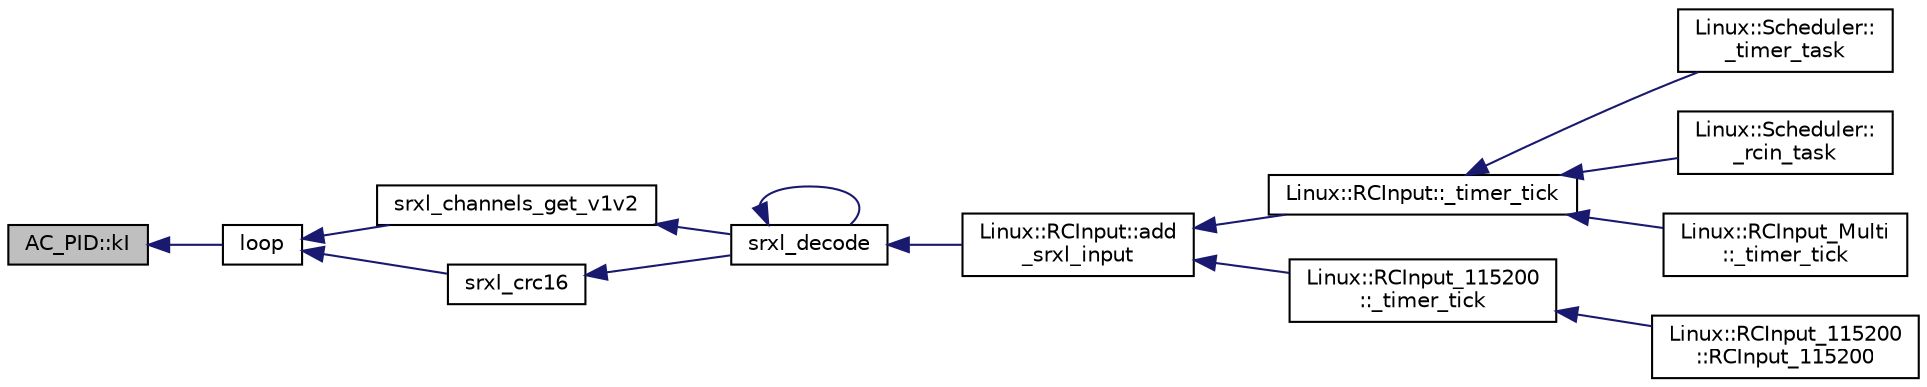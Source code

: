digraph "AC_PID::kI"
{
 // INTERACTIVE_SVG=YES
  edge [fontname="Helvetica",fontsize="10",labelfontname="Helvetica",labelfontsize="10"];
  node [fontname="Helvetica",fontsize="10",shape=record];
  rankdir="LR";
  Node1 [label="AC_PID::kI",height=0.2,width=0.4,color="black", fillcolor="grey75", style="filled", fontcolor="black"];
  Node1 -> Node2 [dir="back",color="midnightblue",fontsize="10",style="solid",fontname="Helvetica"];
  Node2 [label="loop",height=0.2,width=0.4,color="black", fillcolor="white", style="filled",URL="$AC__PID__test_8cpp.html#afe461d27b9c48d5921c00d521181f12f"];
  Node2 -> Node3 [dir="back",color="midnightblue",fontsize="10",style="solid",fontname="Helvetica"];
  Node3 [label="srxl_channels_get_v1v2",height=0.2,width=0.4,color="black", fillcolor="white", style="filled",URL="$srxl_8cpp.html#af07d9eda0484746ac9b6908c62320131"];
  Node3 -> Node4 [dir="back",color="midnightblue",fontsize="10",style="solid",fontname="Helvetica"];
  Node4 [label="srxl_decode",height=0.2,width=0.4,color="black", fillcolor="white", style="filled",URL="$srxl_8h.html#ac8ca847087c226aee045c95d3756f90c"];
  Node4 -> Node5 [dir="back",color="midnightblue",fontsize="10",style="solid",fontname="Helvetica"];
  Node5 [label="Linux::RCInput::add\l_srxl_input",height=0.2,width=0.4,color="black", fillcolor="white", style="filled",URL="$classLinux_1_1RCInput.html#a6edc4ae0ca741df8094586df888ceae1"];
  Node5 -> Node6 [dir="back",color="midnightblue",fontsize="10",style="solid",fontname="Helvetica"];
  Node6 [label="Linux::RCInput::_timer_tick",height=0.2,width=0.4,color="black", fillcolor="white", style="filled",URL="$classLinux_1_1RCInput.html#a0d5d4518e1ed51c95fe36a9d6ea7ecac"];
  Node6 -> Node7 [dir="back",color="midnightblue",fontsize="10",style="solid",fontname="Helvetica"];
  Node7 [label="Linux::Scheduler::\l_timer_task",height=0.2,width=0.4,color="black", fillcolor="white", style="filled",URL="$classLinux_1_1Scheduler.html#a78a6776a646f8e58f5f39cf2ce366608"];
  Node6 -> Node8 [dir="back",color="midnightblue",fontsize="10",style="solid",fontname="Helvetica"];
  Node8 [label="Linux::Scheduler::\l_rcin_task",height=0.2,width=0.4,color="black", fillcolor="white", style="filled",URL="$classLinux_1_1Scheduler.html#ab4423cb70540d467b8464d67ffd9c325"];
  Node6 -> Node9 [dir="back",color="midnightblue",fontsize="10",style="solid",fontname="Helvetica"];
  Node9 [label="Linux::RCInput_Multi\l::_timer_tick",height=0.2,width=0.4,color="black", fillcolor="white", style="filled",URL="$classLinux_1_1RCInput__Multi.html#a0b12cfca1c9ff9bcbf8f2818d8c1007f"];
  Node5 -> Node10 [dir="back",color="midnightblue",fontsize="10",style="solid",fontname="Helvetica"];
  Node10 [label="Linux::RCInput_115200\l::_timer_tick",height=0.2,width=0.4,color="black", fillcolor="white", style="filled",URL="$classLinux_1_1RCInput__115200.html#a9805846609a4810fdfa92a6354f7cb45"];
  Node10 -> Node11 [dir="back",color="midnightblue",fontsize="10",style="solid",fontname="Helvetica"];
  Node11 [label="Linux::RCInput_115200\l::RCInput_115200",height=0.2,width=0.4,color="black", fillcolor="white", style="filled",URL="$classLinux_1_1RCInput__115200.html#a6c0a3303198514999c718a1620df9354"];
  Node4 -> Node4 [dir="back",color="midnightblue",fontsize="10",style="solid",fontname="Helvetica"];
  Node2 -> Node12 [dir="back",color="midnightblue",fontsize="10",style="solid",fontname="Helvetica"];
  Node12 [label="srxl_crc16",height=0.2,width=0.4,color="black", fillcolor="white", style="filled",URL="$srxl_8cpp.html#a908bd0e7f23b4226e28fca1dade3546c"];
  Node12 -> Node4 [dir="back",color="midnightblue",fontsize="10",style="solid",fontname="Helvetica"];
}
